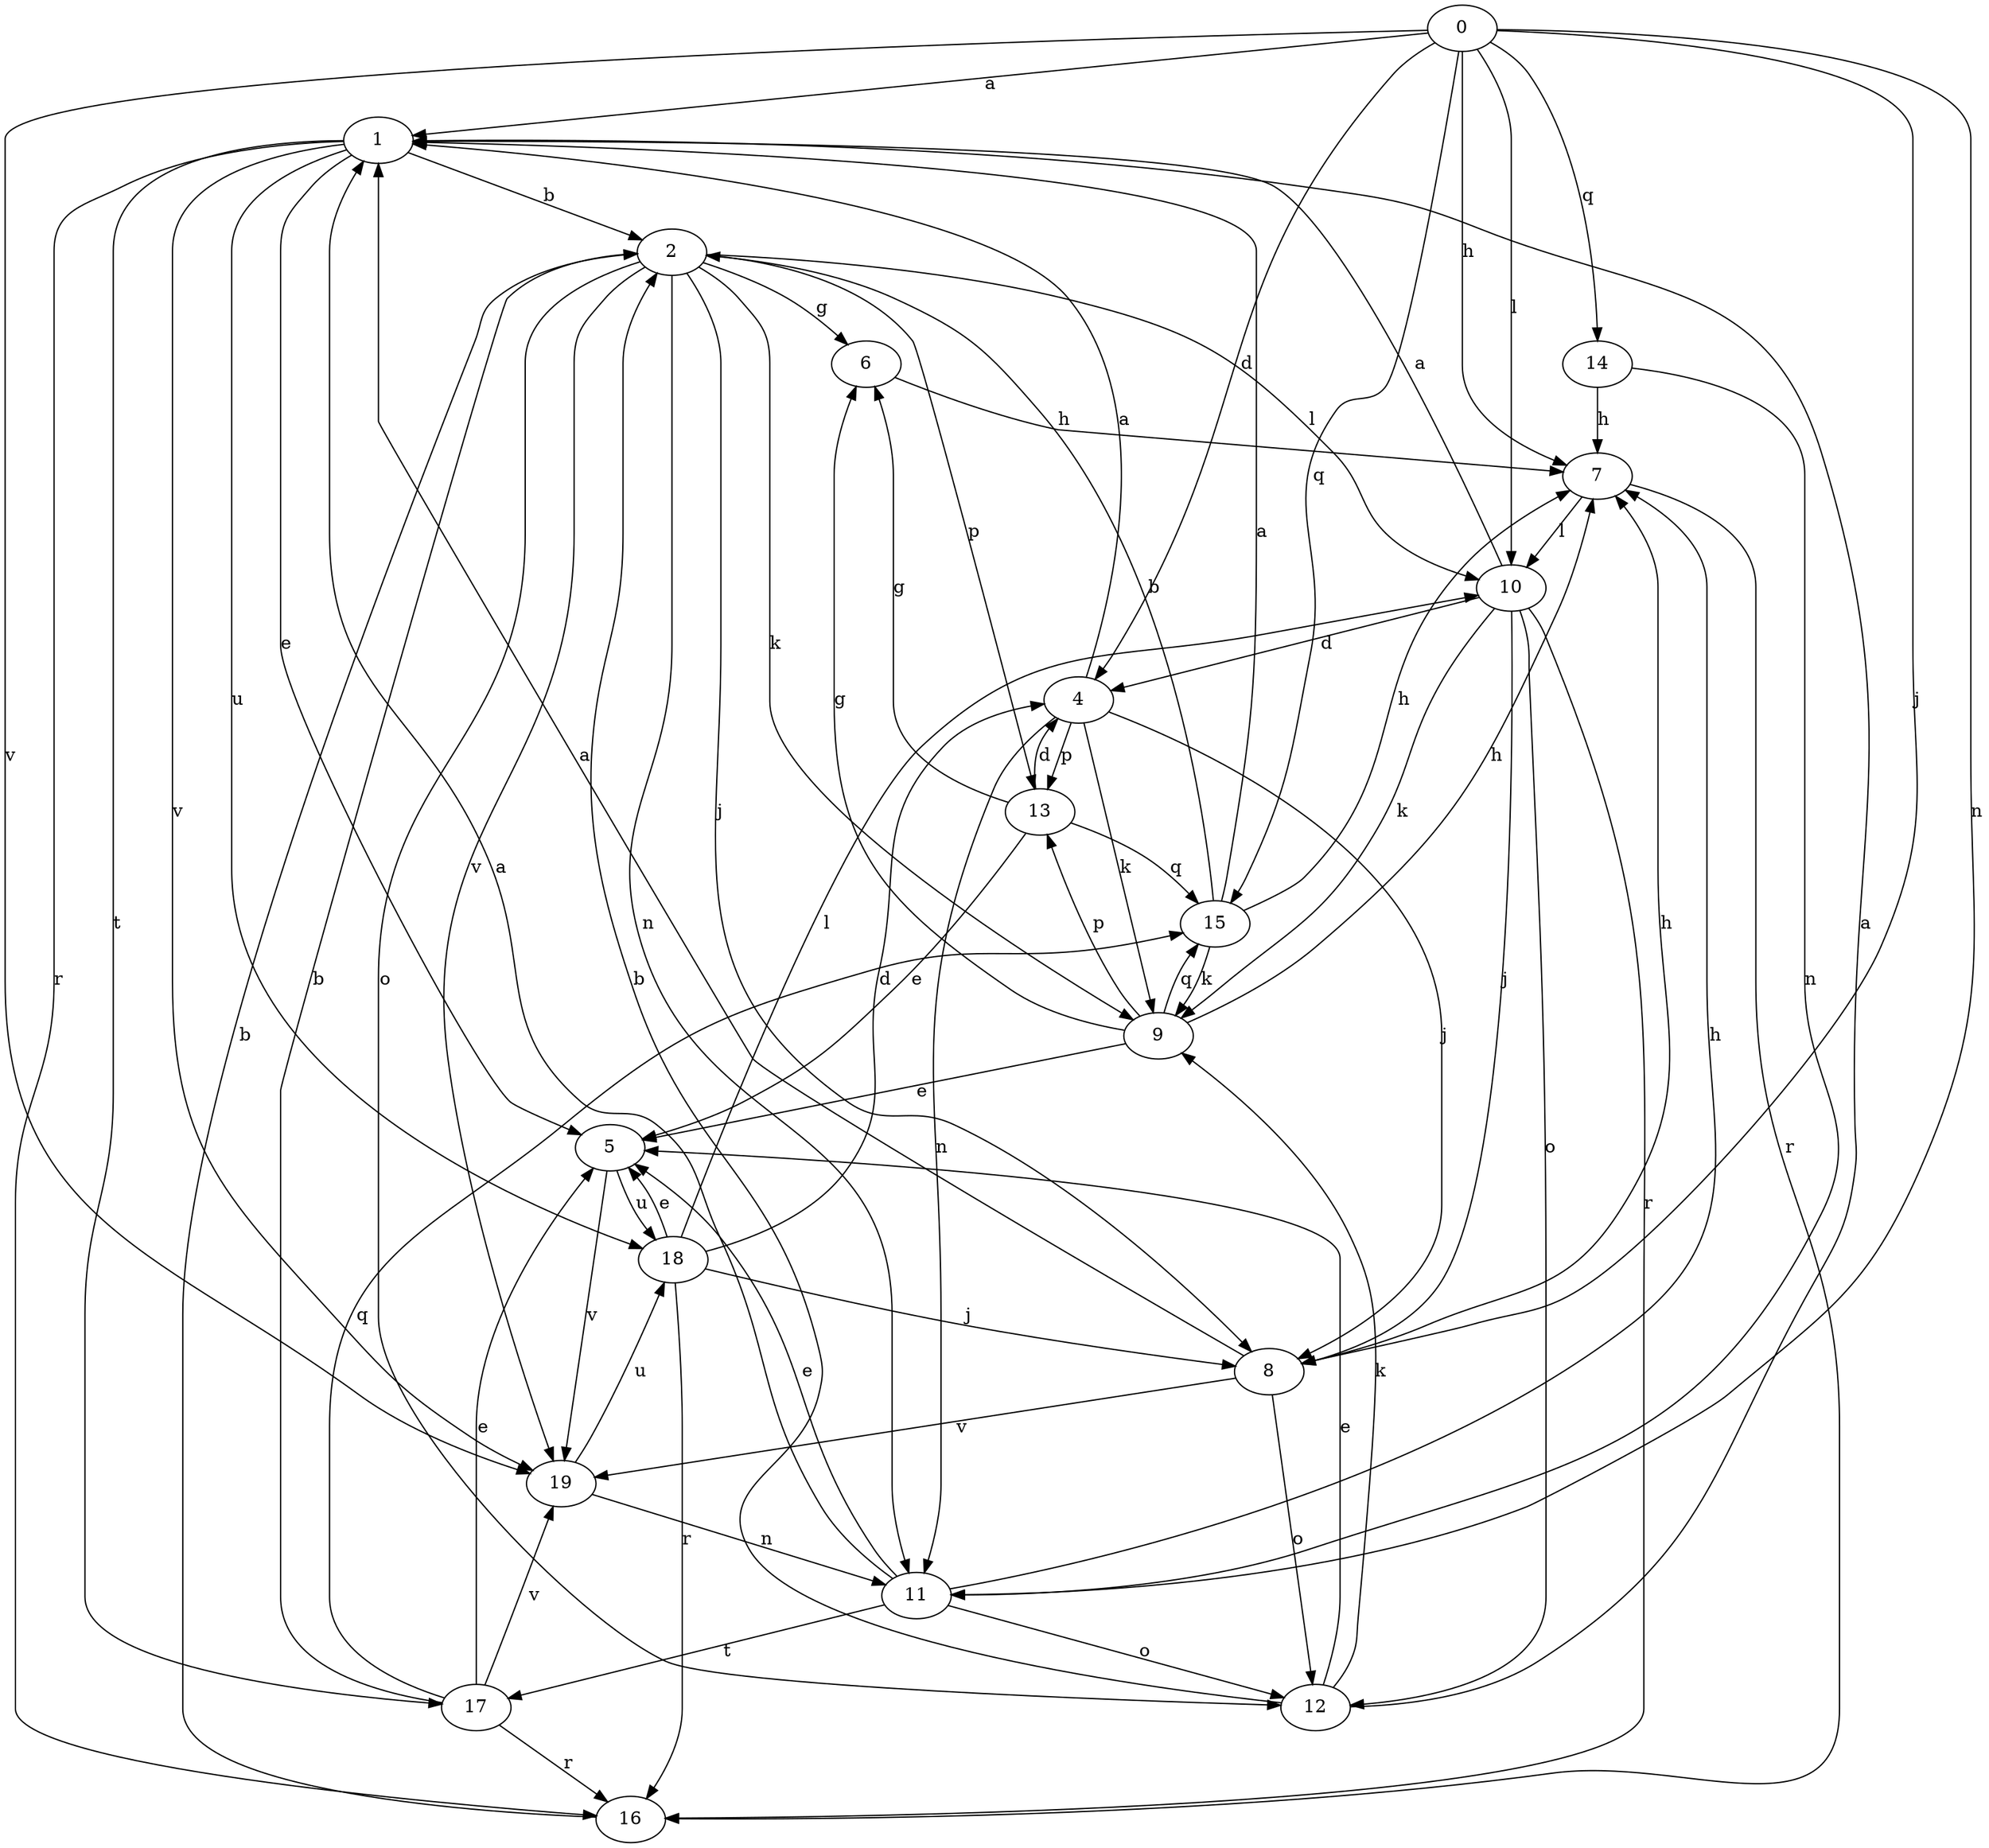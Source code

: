 strict digraph  {
1;
2;
4;
5;
6;
7;
8;
9;
10;
11;
12;
13;
14;
15;
16;
0;
17;
18;
19;
1 -> 2  [label=b];
1 -> 5  [label=e];
1 -> 16  [label=r];
1 -> 17  [label=t];
1 -> 18  [label=u];
1 -> 19  [label=v];
2 -> 6  [label=g];
2 -> 8  [label=j];
2 -> 9  [label=k];
2 -> 10  [label=l];
2 -> 11  [label=n];
2 -> 12  [label=o];
2 -> 13  [label=p];
2 -> 19  [label=v];
4 -> 1  [label=a];
4 -> 8  [label=j];
4 -> 9  [label=k];
4 -> 11  [label=n];
4 -> 13  [label=p];
5 -> 18  [label=u];
5 -> 19  [label=v];
6 -> 7  [label=h];
7 -> 10  [label=l];
7 -> 16  [label=r];
8 -> 1  [label=a];
8 -> 7  [label=h];
8 -> 12  [label=o];
8 -> 19  [label=v];
9 -> 5  [label=e];
9 -> 6  [label=g];
9 -> 7  [label=h];
9 -> 13  [label=p];
9 -> 15  [label=q];
10 -> 1  [label=a];
10 -> 4  [label=d];
10 -> 8  [label=j];
10 -> 9  [label=k];
10 -> 12  [label=o];
10 -> 16  [label=r];
11 -> 1  [label=a];
11 -> 5  [label=e];
11 -> 7  [label=h];
11 -> 12  [label=o];
11 -> 17  [label=t];
12 -> 1  [label=a];
12 -> 2  [label=b];
12 -> 5  [label=e];
12 -> 9  [label=k];
13 -> 4  [label=d];
13 -> 5  [label=e];
13 -> 6  [label=g];
13 -> 15  [label=q];
14 -> 7  [label=h];
14 -> 11  [label=n];
15 -> 1  [label=a];
15 -> 2  [label=b];
15 -> 7  [label=h];
15 -> 9  [label=k];
16 -> 2  [label=b];
0 -> 1  [label=a];
0 -> 4  [label=d];
0 -> 7  [label=h];
0 -> 8  [label=j];
0 -> 10  [label=l];
0 -> 11  [label=n];
0 -> 14  [label=q];
0 -> 15  [label=q];
0 -> 19  [label=v];
17 -> 2  [label=b];
17 -> 5  [label=e];
17 -> 15  [label=q];
17 -> 16  [label=r];
17 -> 19  [label=v];
18 -> 4  [label=d];
18 -> 5  [label=e];
18 -> 8  [label=j];
18 -> 10  [label=l];
18 -> 16  [label=r];
19 -> 11  [label=n];
19 -> 18  [label=u];
}
